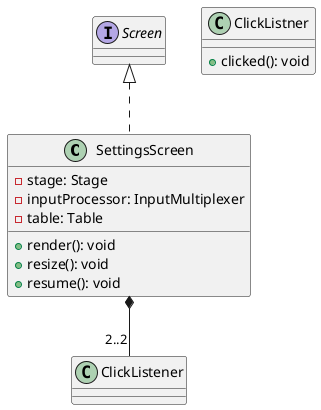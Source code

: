@startuml SettingsScreen

class SettingsScreen implements Screen
{
    - stage: Stage
    - inputProcessor: InputMultiplexer
    - table: Table
    + render(): void
    + resize(): void
    + resume(): void
}

class ClickListner
{
    + clicked(): void
}

SettingsScreen *-- "2..2" ClickListener

@enduml